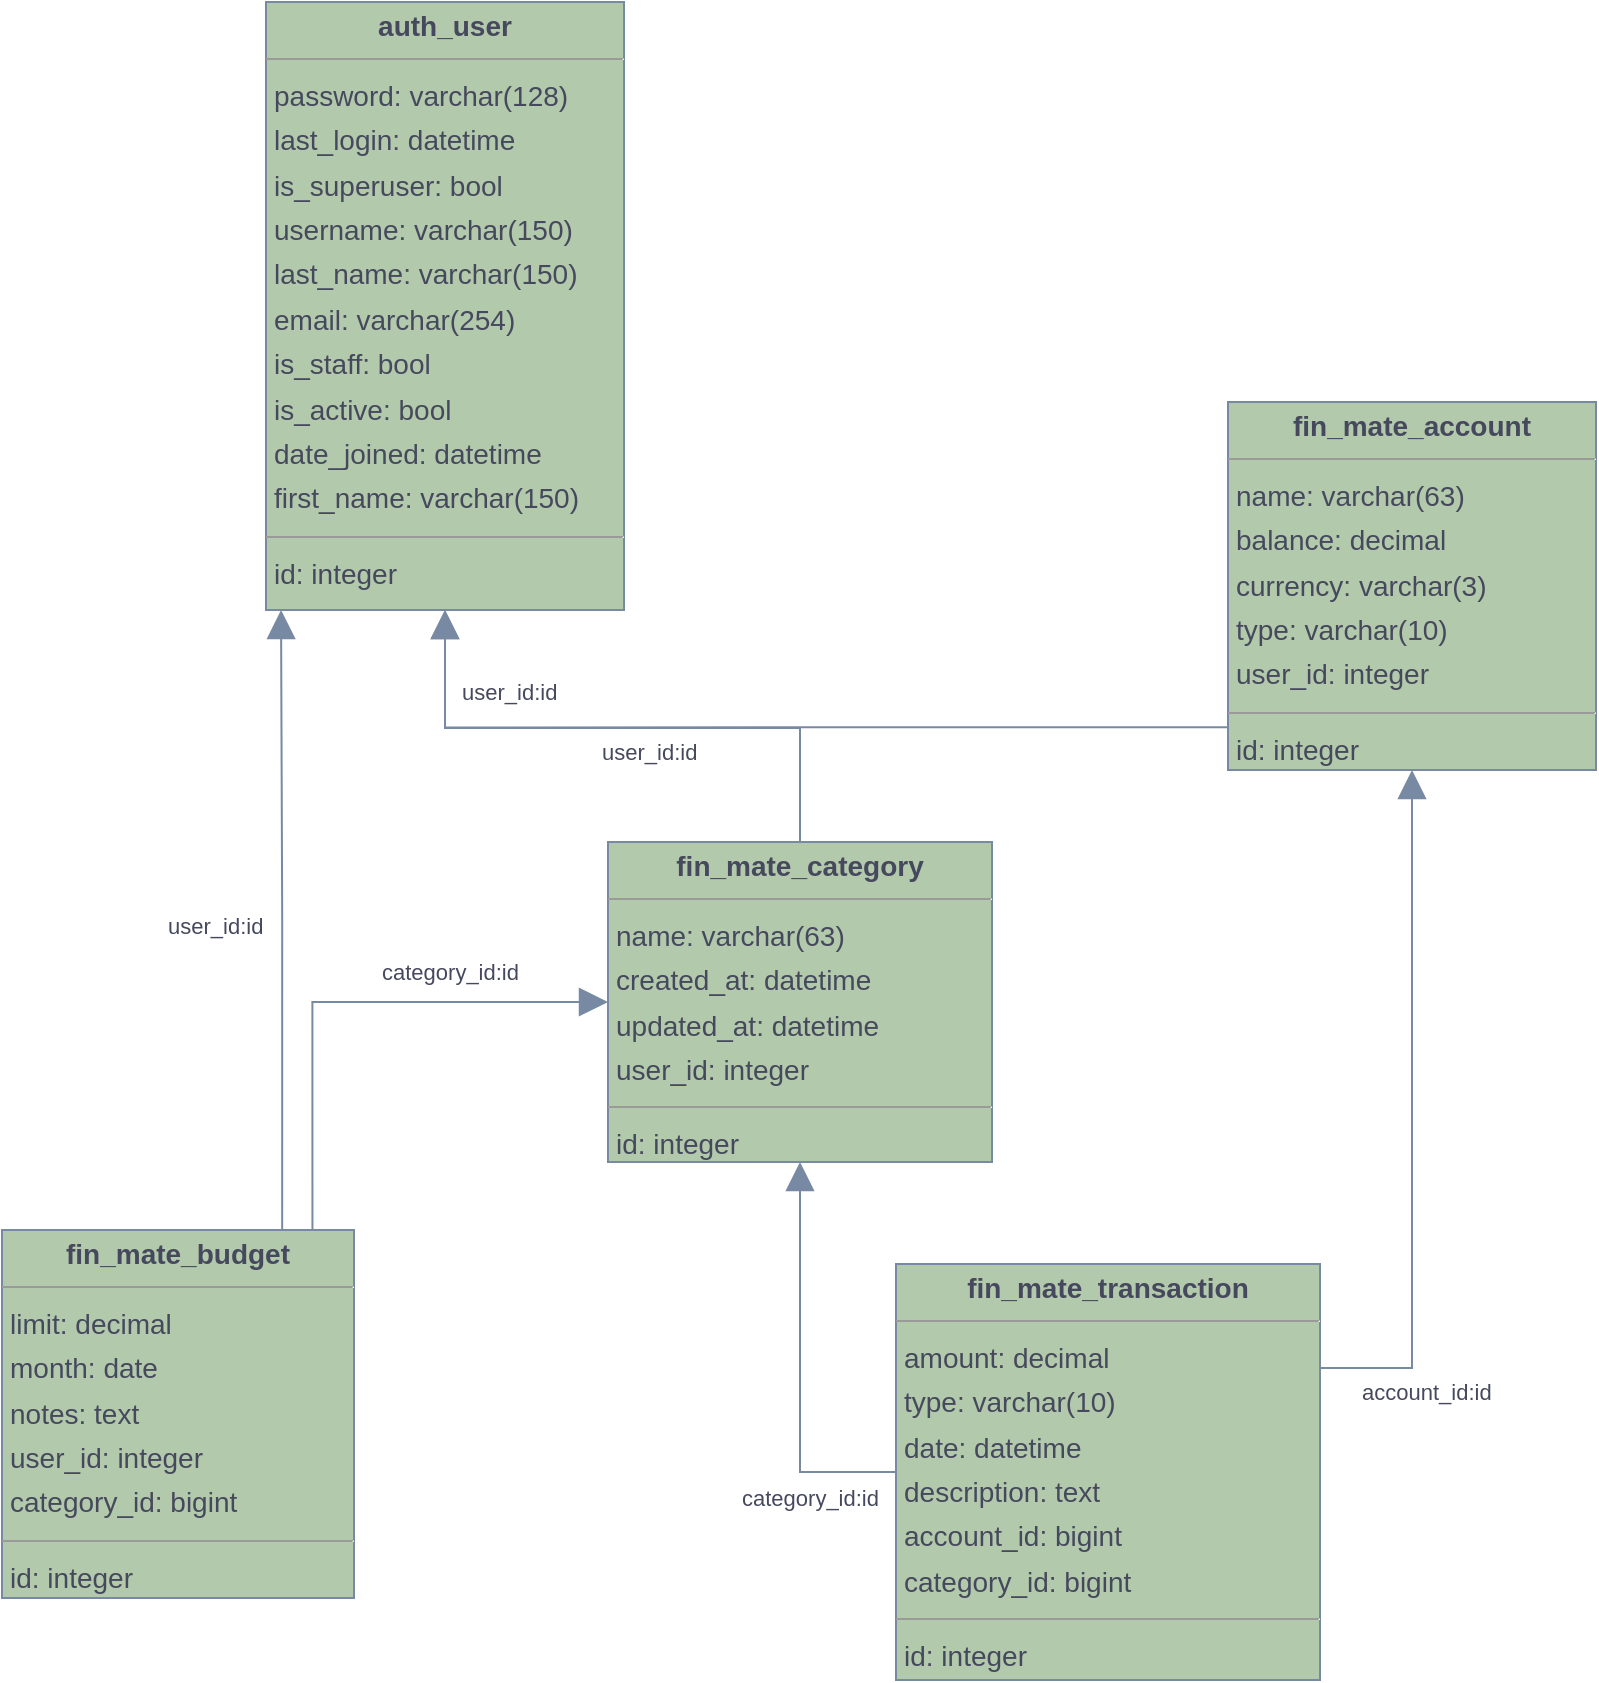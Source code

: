 <mxfile version="22.1.22" type="embed">
  <diagram id="0TBHD5AnO3zEnVTDQ0Lf" name="Page-1">
    <mxGraphModel dx="2527" dy="1325" grid="1" gridSize="10" guides="1" tooltips="1" connect="1" arrows="1" fold="1" page="0" pageScale="1" pageWidth="850" pageHeight="1100" background="none" math="0" shadow="0">
      <root>
        <mxCell id="0" />
        <mxCell id="1" parent="0" />
        <mxCell id="node4" value="&lt;p style=&quot;margin:0px;margin-top:4px;text-align:center;&quot;&gt;&lt;b&gt;auth_user&lt;/b&gt;&lt;/p&gt;&lt;hr size=&quot;1&quot;/&gt;&lt;p style=&quot;margin:0 0 0 4px;line-height:1.6;&quot;&gt; password: varchar(128)&lt;br/&gt; last_login: datetime&lt;br/&gt; is_superuser: bool&lt;br/&gt; username: varchar(150)&lt;br/&gt; last_name: varchar(150)&lt;br/&gt; email: varchar(254)&lt;br/&gt; is_staff: bool&lt;br/&gt; is_active: bool&lt;br/&gt; date_joined: datetime&lt;br/&gt; first_name: varchar(150)&lt;/p&gt;&lt;hr size=&quot;1&quot;/&gt;&lt;p style=&quot;margin:0 0 0 4px;line-height:1.6;&quot;&gt; id: integer&lt;/p&gt;" style="verticalAlign=top;align=left;overflow=fill;fontSize=14;fontFamily=Helvetica;html=1;rounded=0;shadow=0;comic=0;labelBackgroundColor=none;strokeWidth=1;fillColor=#B2C9AB;strokeColor=#788AA3;fontColor=#46495D;" parent="1" vertex="1">
          <mxGeometry x="-466" y="-82" width="179" height="304" as="geometry" />
        </mxCell>
        <mxCell id="node2" value="&lt;p style=&quot;margin:0px;margin-top:4px;text-align:center;&quot;&gt;&lt;b&gt;fin_mate_account&lt;/b&gt;&lt;/p&gt;&lt;hr size=&quot;1&quot;/&gt;&lt;p style=&quot;margin:0 0 0 4px;line-height:1.6;&quot;&gt; name: varchar(63)&lt;br/&gt; balance: decimal&lt;br/&gt; currency: varchar(3)&lt;br/&gt; type: varchar(10)&lt;br/&gt; user_id: integer&lt;/p&gt;&lt;hr size=&quot;1&quot;/&gt;&lt;p style=&quot;margin:0 0 0 4px;line-height:1.6;&quot;&gt; id: integer&lt;/p&gt;" style="verticalAlign=top;align=left;overflow=fill;fontSize=14;fontFamily=Helvetica;html=1;rounded=0;shadow=0;comic=0;labelBackgroundColor=none;strokeWidth=1;fillColor=#B2C9AB;strokeColor=#788AA3;fontColor=#46495D;" parent="1" vertex="1">
          <mxGeometry x="15" y="118" width="184" height="184" as="geometry" />
        </mxCell>
        <mxCell id="node1" value="&lt;p style=&quot;margin:0px;margin-top:4px;text-align:center;&quot;&gt;&lt;b&gt;fin_mate_budget&lt;/b&gt;&lt;/p&gt;&lt;hr size=&quot;1&quot;/&gt;&lt;p style=&quot;margin:0 0 0 4px;line-height:1.6;&quot;&gt; limit: decimal&lt;br/&gt; month: date&lt;br/&gt; notes: text&lt;br/&gt; user_id: integer&lt;br/&gt; category_id: bigint&lt;/p&gt;&lt;hr size=&quot;1&quot;/&gt;&lt;p style=&quot;margin:0 0 0 4px;line-height:1.6;&quot;&gt; id: integer&lt;/p&gt;" style="verticalAlign=top;align=left;overflow=fill;fontSize=14;fontFamily=Helvetica;html=1;rounded=0;shadow=0;comic=0;labelBackgroundColor=none;strokeWidth=1;fillColor=#B2C9AB;strokeColor=#788AA3;fontColor=#46495D;" parent="1" vertex="1">
          <mxGeometry x="-598" y="532" width="176" height="184" as="geometry" />
        </mxCell>
        <mxCell id="node0" value="&lt;p style=&quot;margin:0px;margin-top:4px;text-align:center;&quot;&gt;&lt;b&gt;fin_mate_category&lt;/b&gt;&lt;/p&gt;&lt;hr size=&quot;1&quot;/&gt;&lt;p style=&quot;margin:0 0 0 4px;line-height:1.6;&quot;&gt; name: varchar(63)&lt;br/&gt; created_at: datetime&lt;br/&gt; updated_at: datetime&lt;br/&gt; user_id: integer&lt;/p&gt;&lt;hr size=&quot;1&quot;/&gt;&lt;p style=&quot;margin:0 0 0 4px;line-height:1.6;&quot;&gt; id: integer&lt;/p&gt;" style="verticalAlign=top;align=left;overflow=fill;fontSize=14;fontFamily=Helvetica;html=1;rounded=0;shadow=0;comic=0;labelBackgroundColor=none;strokeWidth=1;fillColor=#B2C9AB;strokeColor=#788AA3;fontColor=#46495D;" parent="1" vertex="1">
          <mxGeometry x="-295" y="338" width="192" height="160" as="geometry" />
        </mxCell>
        <mxCell id="node3" value="&lt;p style=&quot;margin:0px;margin-top:4px;text-align:center;&quot;&gt;&lt;b&gt;fin_mate_transaction&lt;/b&gt;&lt;/p&gt;&lt;hr size=&quot;1&quot;/&gt;&lt;p style=&quot;margin:0 0 0 4px;line-height:1.6;&quot;&gt; amount: decimal&lt;br/&gt; type: varchar(10)&lt;br/&gt; date: datetime&lt;br/&gt; description: text&lt;br/&gt; account_id: bigint&lt;br/&gt; category_id: bigint&lt;/p&gt;&lt;hr size=&quot;1&quot;/&gt;&lt;p style=&quot;margin:0 0 0 4px;line-height:1.6;&quot;&gt; id: integer&lt;/p&gt;" style="verticalAlign=top;align=left;overflow=fill;fontSize=14;fontFamily=Helvetica;html=1;rounded=0;shadow=0;comic=0;labelBackgroundColor=none;strokeWidth=1;fillColor=#B2C9AB;strokeColor=#788AA3;fontColor=#46495D;" parent="1" vertex="1">
          <mxGeometry x="-151" y="549" width="212" height="208" as="geometry" />
        </mxCell>
        <mxCell id="edge3" value="" style="html=1;rounded=0;edgeStyle=orthogonalEdgeStyle;dashed=0;startArrow=none;endArrow=block;endSize=12;strokeColor=#788AA3;exitX=0.000;exitY=0.884;exitDx=0;exitDy=0;entryX=0.500;entryY=1.000;entryDx=0;entryDy=0;labelBackgroundColor=none;fontColor=default;" parent="1" source="node2" target="node4" edge="1">
          <mxGeometry width="50" height="50" relative="1" as="geometry">
            <Array as="points">
              <mxPoint x="-376" y="281" />
            </Array>
          </mxGeometry>
        </mxCell>
        <mxCell id="label20" value="user_id:id" style="edgeLabel;resizable=0;html=1;align=left;verticalAlign=top;strokeColor=#788AA3;rounded=0;labelBackgroundColor=none;fontColor=#46495D;" parent="edge3" vertex="1" connectable="0">
          <mxGeometry x="-370" y="250" as="geometry" />
        </mxCell>
        <mxCell id="edge1" value="" style="html=1;rounded=0;edgeStyle=orthogonalEdgeStyle;dashed=0;startArrow=none;endArrow=block;endSize=12;strokeColor=#788AA3;exitX=0.796;exitY=0.000;exitDx=0;exitDy=0;entryX=0.042;entryY=1.000;entryDx=0;entryDy=0;labelBackgroundColor=none;fontColor=default;" parent="1" source="node1" target="node4" edge="1">
          <mxGeometry width="50" height="50" relative="1" as="geometry">
            <Array as="points" />
          </mxGeometry>
        </mxCell>
        <mxCell id="label8" value="user_id:id" style="edgeLabel;resizable=0;html=1;align=left;verticalAlign=top;strokeColor=#788AA3;rounded=0;labelBackgroundColor=none;fontColor=#46495D;" parent="edge1" vertex="1" connectable="0">
          <mxGeometry x="-517" y="367" as="geometry" />
        </mxCell>
        <mxCell id="edge0" value="" style="html=1;rounded=0;edgeStyle=orthogonalEdgeStyle;dashed=0;startArrow=none;endArrow=block;endSize=12;strokeColor=#788AA3;exitX=0.882;exitY=0.000;exitDx=0;exitDy=0;entryX=0.000;entryY=0.500;entryDx=0;entryDy=0;labelBackgroundColor=none;fontColor=default;" parent="1" source="node1" target="node0" edge="1">
          <mxGeometry width="50" height="50" relative="1" as="geometry">
            <Array as="points">
              <mxPoint x="-443" y="418" />
            </Array>
          </mxGeometry>
        </mxCell>
        <mxCell id="label2" value="category_id:id" style="edgeLabel;resizable=0;html=1;align=left;verticalAlign=top;strokeColor=#788AA3;rounded=0;labelBackgroundColor=none;fontColor=#46495D;" parent="edge0" vertex="1" connectable="0">
          <mxGeometry x="-410" y="390" as="geometry" />
        </mxCell>
        <mxCell id="edge5" value="" style="html=1;rounded=0;edgeStyle=orthogonalEdgeStyle;dashed=0;startArrow=none;endArrow=block;endSize=12;strokeColor=#788AA3;exitX=0.500;exitY=0.000;exitDx=0;exitDy=0;entryX=0.500;entryY=1.000;entryDx=0;entryDy=0;labelBackgroundColor=none;fontColor=default;" parent="1" source="node0" target="node4" edge="1">
          <mxGeometry width="50" height="50" relative="1" as="geometry">
            <Array as="points">
              <mxPoint x="-199" y="281" />
              <mxPoint x="-376" y="281" />
            </Array>
          </mxGeometry>
        </mxCell>
        <mxCell id="label32" value="user_id:id" style="edgeLabel;resizable=0;html=1;align=left;verticalAlign=top;strokeColor=#788AA3;rounded=0;labelBackgroundColor=none;fontColor=#46495D;" parent="edge5" vertex="1" connectable="0">
          <mxGeometry x="-300" y="280" as="geometry" />
        </mxCell>
        <mxCell id="edge4" value="" style="html=1;rounded=0;edgeStyle=orthogonalEdgeStyle;dashed=0;startArrow=none;endArrow=block;endSize=12;strokeColor=#788AA3;exitX=1;exitY=0.25;exitDx=0;exitDy=0;labelBackgroundColor=none;fontColor=default;" parent="1" source="node3" target="node2" edge="1">
          <mxGeometry width="50" height="50" relative="1" as="geometry">
            <Array as="points">
              <mxPoint x="107" y="601" />
            </Array>
          </mxGeometry>
        </mxCell>
        <mxCell id="label26" value="account_id:id" style="edgeLabel;resizable=0;html=1;align=left;verticalAlign=top;strokeColor=#788AA3;rounded=0;labelBackgroundColor=none;fontColor=#46495D;" parent="edge4" vertex="1" connectable="0">
          <mxGeometry x="80" y="600" as="geometry" />
        </mxCell>
        <mxCell id="edge2" value="" style="html=1;rounded=0;edgeStyle=orthogonalEdgeStyle;dashed=0;startArrow=none;endArrow=block;endSize=12;strokeColor=#788AA3;exitX=0.000;exitY=0.500;exitDx=0;exitDy=0;entryX=0.500;entryY=1.000;entryDx=0;entryDy=0;labelBackgroundColor=none;fontColor=default;" parent="1" source="node3" target="node0" edge="1">
          <mxGeometry width="50" height="50" relative="1" as="geometry">
            <Array as="points">
              <mxPoint x="-199" y="653" />
              <mxPoint x="-199" y="546" />
              <mxPoint x="-199" y="546" />
            </Array>
          </mxGeometry>
        </mxCell>
        <mxCell id="label14" value="category_id:id" style="edgeLabel;resizable=0;html=1;align=left;verticalAlign=top;strokeColor=#788AA3;rounded=0;labelBackgroundColor=none;fontColor=#46495D;" parent="edge2" vertex="1" connectable="0">
          <mxGeometry x="-230" y="653" as="geometry" />
        </mxCell>
      </root>
    </mxGraphModel>
  </diagram>
</mxfile>

